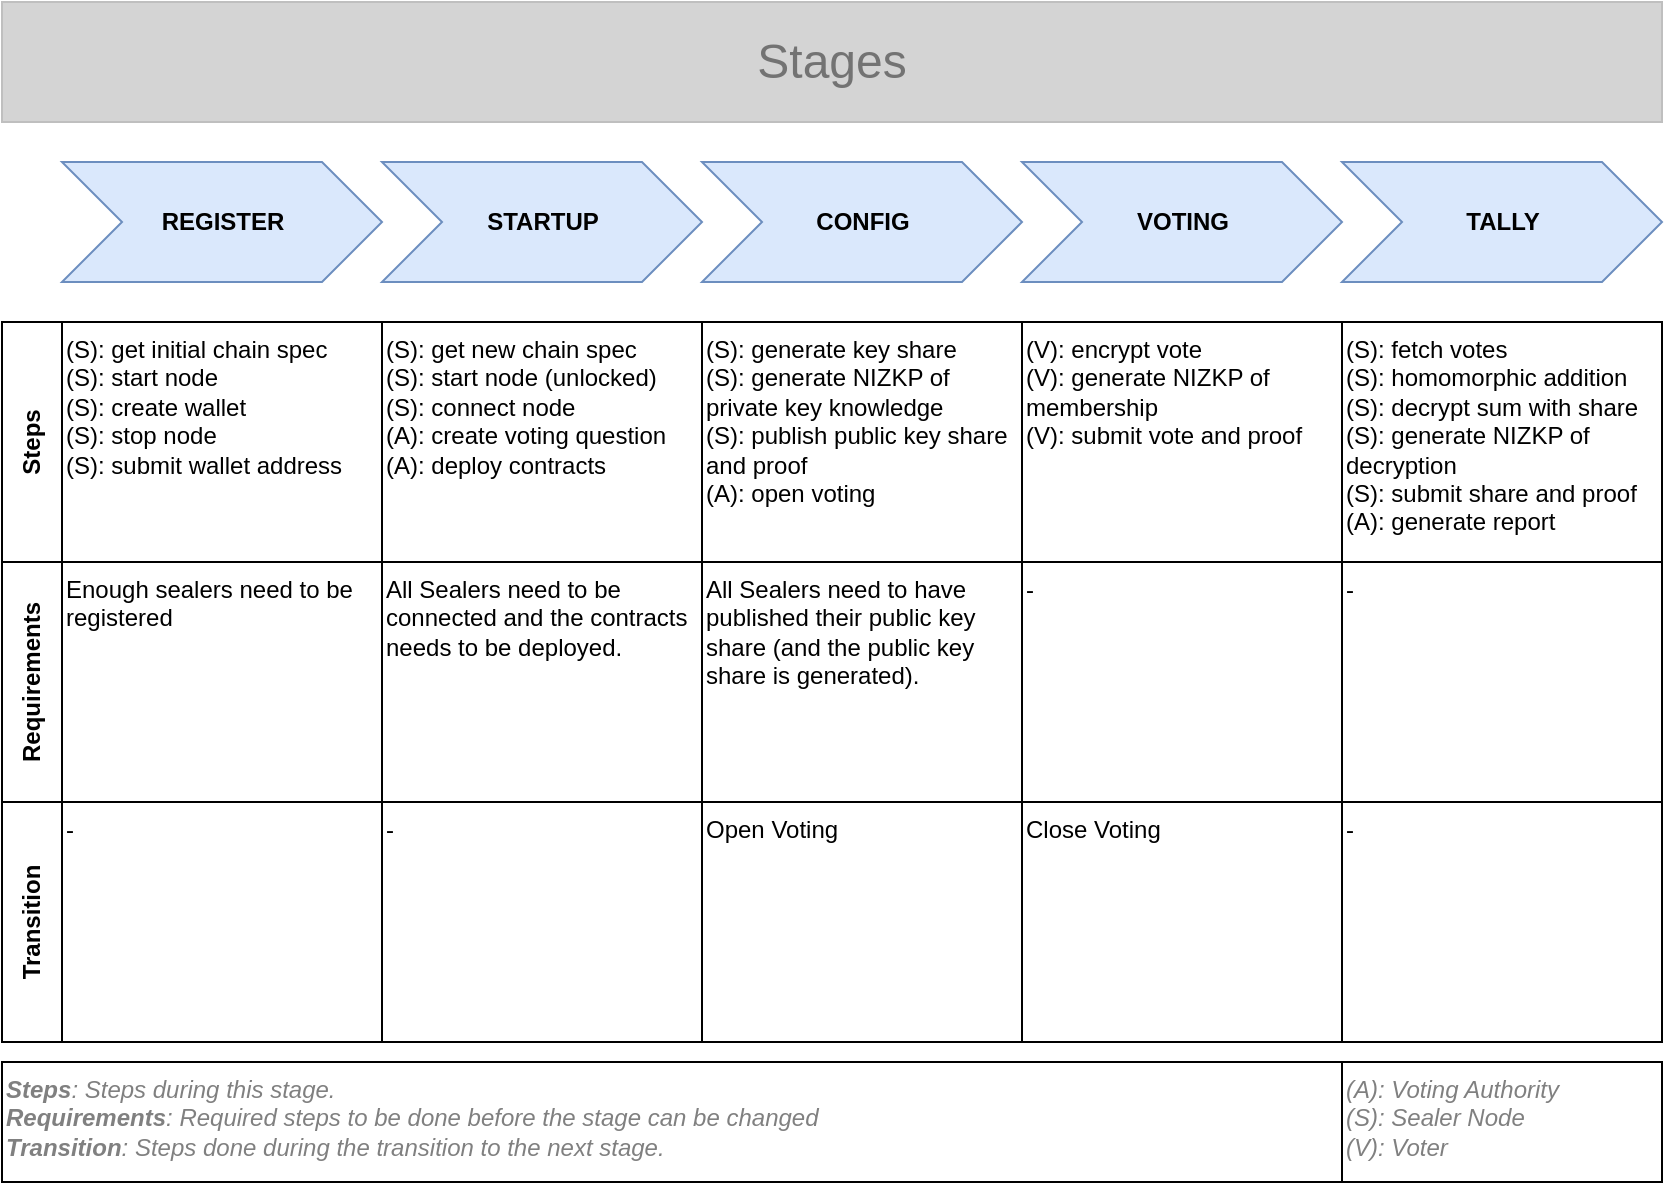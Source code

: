<mxfile version="12.3.6" type="device" pages="1"><diagram id="90ded78b-3c8f-ef16-329a-18c2d1982fad" name="Page-1"><mxGraphModel dx="870" dy="612" grid="1" gridSize="10" guides="1" tooltips="1" connect="1" arrows="1" fold="1" page="1" pageScale="1" pageWidth="827" pageHeight="1169" background="#ffffff" math="0" shadow="0"><root><mxCell id="0"/><mxCell id="1" parent="0"/><mxCell id="3" value="&lt;b&gt;REGISTER&lt;/b&gt;" style="html=1;shadow=0;dashed=0;align=center;verticalAlign=middle;shape=mxgraph.arrows2.arrow;dy=0;dx=30;notch=30;strokeColor=#6c8ebf;fillColor=#dae8fc;" parent="1" vertex="1"><mxGeometry x="40" y="120" width="160" height="60" as="geometry"/></mxCell><mxCell id="4" value="&lt;b&gt;STARTUP&lt;/b&gt;" style="html=1;shadow=0;dashed=0;align=center;verticalAlign=middle;shape=mxgraph.arrows2.arrow;dy=0;dx=30;notch=30;strokeColor=#6c8ebf;fillColor=#dae8fc;" parent="1" vertex="1"><mxGeometry x="200" y="120" width="160" height="60" as="geometry"/></mxCell><mxCell id="5" value="&lt;b&gt;CONFIG&lt;/b&gt;" style="html=1;shadow=0;dashed=0;align=center;verticalAlign=middle;shape=mxgraph.arrows2.arrow;dy=0;dx=30;notch=30;strokeColor=#6c8ebf;fillColor=#dae8fc;" parent="1" vertex="1"><mxGeometry x="360" y="120" width="160" height="60" as="geometry"/></mxCell><mxCell id="6" value="&lt;b&gt;VOTING&lt;/b&gt;" style="html=1;shadow=0;dashed=0;align=center;verticalAlign=middle;shape=mxgraph.arrows2.arrow;dy=0;dx=30;notch=30;strokeColor=#6c8ebf;fillColor=#dae8fc;" parent="1" vertex="1"><mxGeometry x="520" y="120" width="160" height="60" as="geometry"/></mxCell><mxCell id="7" value="&lt;b&gt;TALLY&lt;/b&gt;" style="html=1;shadow=0;dashed=0;align=center;verticalAlign=middle;shape=mxgraph.arrows2.arrow;dy=0;dx=30;notch=30;strokeColor=#6c8ebf;fillColor=#dae8fc;" parent="1" vertex="1"><mxGeometry x="680" y="120" width="160" height="60" as="geometry"/></mxCell><mxCell id="57" value="Stages" style="rounded=0;whiteSpace=wrap;html=1;labelBackgroundColor=none;strokeColor=#BFBFBF;strokeWidth=1;fillColor=#D4D4D4;gradientColor=none;fontSize=24;fontColor=#737373;align=center;perimeterSpacing=0;comic=0;glass=0;shadow=0;" parent="1" vertex="1"><mxGeometry x="10" y="40" width="830" height="60" as="geometry"/></mxCell><mxCell id="U53ntY73iFi_3yNRKp5a-66" value="&lt;div&gt;(S): get initial chain spec&lt;/div&gt;&lt;div&gt;(S): start node&lt;/div&gt;&lt;div&gt;(S): create wallet&lt;/div&gt;&lt;div&gt;(S): stop node&lt;br&gt;&lt;/div&gt;&lt;div&gt;(S): submit wallet address&lt;/div&gt;" style="rounded=0;whiteSpace=wrap;html=1;align=left;verticalAlign=top;" vertex="1" parent="1"><mxGeometry x="40" y="200" width="160" height="120" as="geometry"/></mxCell><mxCell id="U53ntY73iFi_3yNRKp5a-69" value="&lt;div&gt;(S): generate key share&lt;br&gt;(S): generate NIZKP of private key knowledge&lt;br&gt;&lt;/div&gt;&lt;div&gt;(S): publish public key share and proof&lt;br&gt;(A): open voting&lt;br&gt;&lt;/div&gt;" style="rounded=0;whiteSpace=wrap;html=1;align=left;verticalAlign=top;" vertex="1" parent="1"><mxGeometry x="360" y="200" width="160" height="120" as="geometry"/></mxCell><mxCell id="U53ntY73iFi_3yNRKp5a-70" value="&lt;div&gt;(V): encrypt vote&lt;br&gt;(V): generate NIZKP of membership&lt;/div&gt;&lt;div&gt;(V): submit vote and proof&lt;br&gt;&lt;/div&gt;&lt;div&gt;&lt;br&gt;&lt;/div&gt;&lt;div&gt;&lt;br&gt;&lt;/div&gt;" style="rounded=0;whiteSpace=wrap;html=1;align=left;verticalAlign=top;" vertex="1" parent="1"><mxGeometry x="520" y="200" width="160" height="120" as="geometry"/></mxCell><mxCell id="U53ntY73iFi_3yNRKp5a-71" value="&lt;div&gt;(S): fetch votes&lt;/div&gt;&lt;div&gt;(S): homomorphic addition&lt;/div&gt;&lt;div&gt;(S): decrypt sum with share&lt;/div&gt;&lt;div&gt;(S): generate NIZKP of decryption&lt;br&gt;(S): submit share and proof&lt;br&gt;&lt;/div&gt;(A): generate report" style="rounded=0;whiteSpace=wrap;html=1;align=left;verticalAlign=top;" vertex="1" parent="1"><mxGeometry x="680" y="200" width="160" height="120" as="geometry"/></mxCell><mxCell id="U53ntY73iFi_3yNRKp5a-79" value="Enough sealers need to be registered" style="rounded=0;whiteSpace=wrap;html=1;align=left;verticalAlign=top;" vertex="1" parent="1"><mxGeometry x="40" y="320" width="160" height="120" as="geometry"/></mxCell><mxCell id="U53ntY73iFi_3yNRKp5a-80" value="&lt;div&gt;&lt;div&gt;(A): Voting Authority&lt;br&gt;&lt;/div&gt;&lt;/div&gt;&lt;div&gt;(S): Sealer Node&lt;/div&gt;&lt;div&gt;(V): Voter&lt;br&gt;&lt;/div&gt;" style="rounded=0;whiteSpace=wrap;html=1;align=left;verticalAlign=top;fontStyle=2;fontColor=#808080;" vertex="1" parent="1"><mxGeometry x="680" y="570" width="160" height="60" as="geometry"/></mxCell><mxCell id="U53ntY73iFi_3yNRKp5a-81" value="-" style="rounded=0;whiteSpace=wrap;html=1;align=left;verticalAlign=top;" vertex="1" parent="1"><mxGeometry x="200" y="440" width="160" height="120" as="geometry"/></mxCell><mxCell id="U53ntY73iFi_3yNRKp5a-82" value="-" style="rounded=0;whiteSpace=wrap;html=1;align=left;verticalAlign=top;" vertex="1" parent="1"><mxGeometry x="40" y="440" width="160" height="120" as="geometry"/></mxCell><mxCell id="U53ntY73iFi_3yNRKp5a-83" value="Steps" style="rounded=0;whiteSpace=wrap;html=1;align=center;horizontal=0;fontStyle=1" vertex="1" parent="1"><mxGeometry x="10" y="200" width="30" height="120" as="geometry"/></mxCell><mxCell id="U53ntY73iFi_3yNRKp5a-84" value="&lt;div&gt;Requirements&lt;/div&gt;" style="rounded=0;whiteSpace=wrap;html=1;align=center;horizontal=0;fontStyle=1" vertex="1" parent="1"><mxGeometry x="10" y="320" width="30" height="120" as="geometry"/></mxCell><mxCell id="U53ntY73iFi_3yNRKp5a-85" value="Transition" style="rounded=0;whiteSpace=wrap;html=1;align=center;horizontal=0;fontStyle=1" vertex="1" parent="1"><mxGeometry x="10" y="440" width="30" height="120" as="geometry"/></mxCell><mxCell id="U53ntY73iFi_3yNRKp5a-86" value="All Sealers need to be connected and the contracts needs to be deployed." style="rounded=0;whiteSpace=wrap;html=1;align=left;verticalAlign=top;" vertex="1" parent="1"><mxGeometry x="200" y="320" width="160" height="120" as="geometry"/></mxCell><mxCell id="U53ntY73iFi_3yNRKp5a-89" value="&lt;div&gt;(S): get new chain spec&lt;/div&gt;&lt;div&gt;(S): start node (unlocked)&lt;br&gt;&lt;/div&gt;&lt;div&gt;(S): connect node&lt;br&gt;&lt;/div&gt;&lt;div&gt;(A): create voting question&lt;/div&gt;&lt;div&gt;(A): deploy contracts&lt;br&gt;&lt;/div&gt;" style="rounded=0;whiteSpace=wrap;html=1;align=left;verticalAlign=top;" vertex="1" parent="1"><mxGeometry x="200" y="200" width="160" height="120" as="geometry"/></mxCell><mxCell id="U53ntY73iFi_3yNRKp5a-90" value="&lt;div&gt;&lt;b&gt;Steps&lt;/b&gt;: Steps during this stage.&lt;/div&gt;&lt;div&gt;&lt;b&gt;Requirements&lt;/b&gt;: Required steps to be done before the stage can be changed&lt;/div&gt;&lt;div&gt;&lt;b&gt;Transition&lt;/b&gt;: Steps done during the transition to the next stage.&lt;br&gt;&lt;/div&gt;" style="rounded=0;whiteSpace=wrap;html=1;align=left;verticalAlign=top;fontStyle=2;fontColor=#808080;" vertex="1" parent="1"><mxGeometry x="10" y="570" width="670" height="60" as="geometry"/></mxCell><mxCell id="U53ntY73iFi_3yNRKp5a-91" value="Open Voting" style="rounded=0;whiteSpace=wrap;html=1;align=left;verticalAlign=top;" vertex="1" parent="1"><mxGeometry x="360" y="440" width="160" height="120" as="geometry"/></mxCell><mxCell id="U53ntY73iFi_3yNRKp5a-92" value="Close Voting" style="rounded=0;whiteSpace=wrap;html=1;align=left;verticalAlign=top;" vertex="1" parent="1"><mxGeometry x="520" y="440" width="160" height="120" as="geometry"/></mxCell><mxCell id="U53ntY73iFi_3yNRKp5a-93" value="-" style="rounded=0;whiteSpace=wrap;html=1;align=left;verticalAlign=top;" vertex="1" parent="1"><mxGeometry x="680" y="440" width="160" height="120" as="geometry"/></mxCell><mxCell id="U53ntY73iFi_3yNRKp5a-94" value="All Sealers need to have published their public key share (and the public key share is generated)." style="rounded=0;whiteSpace=wrap;html=1;align=left;verticalAlign=top;" vertex="1" parent="1"><mxGeometry x="360" y="320" width="160" height="120" as="geometry"/></mxCell><mxCell id="U53ntY73iFi_3yNRKp5a-95" value="-" style="rounded=0;whiteSpace=wrap;html=1;align=left;verticalAlign=top;" vertex="1" parent="1"><mxGeometry x="520" y="320" width="160" height="120" as="geometry"/></mxCell><mxCell id="U53ntY73iFi_3yNRKp5a-96" value="-" style="rounded=0;whiteSpace=wrap;html=1;align=left;verticalAlign=top;" vertex="1" parent="1"><mxGeometry x="680" y="320" width="160" height="120" as="geometry"/></mxCell></root></mxGraphModel></diagram></mxfile>